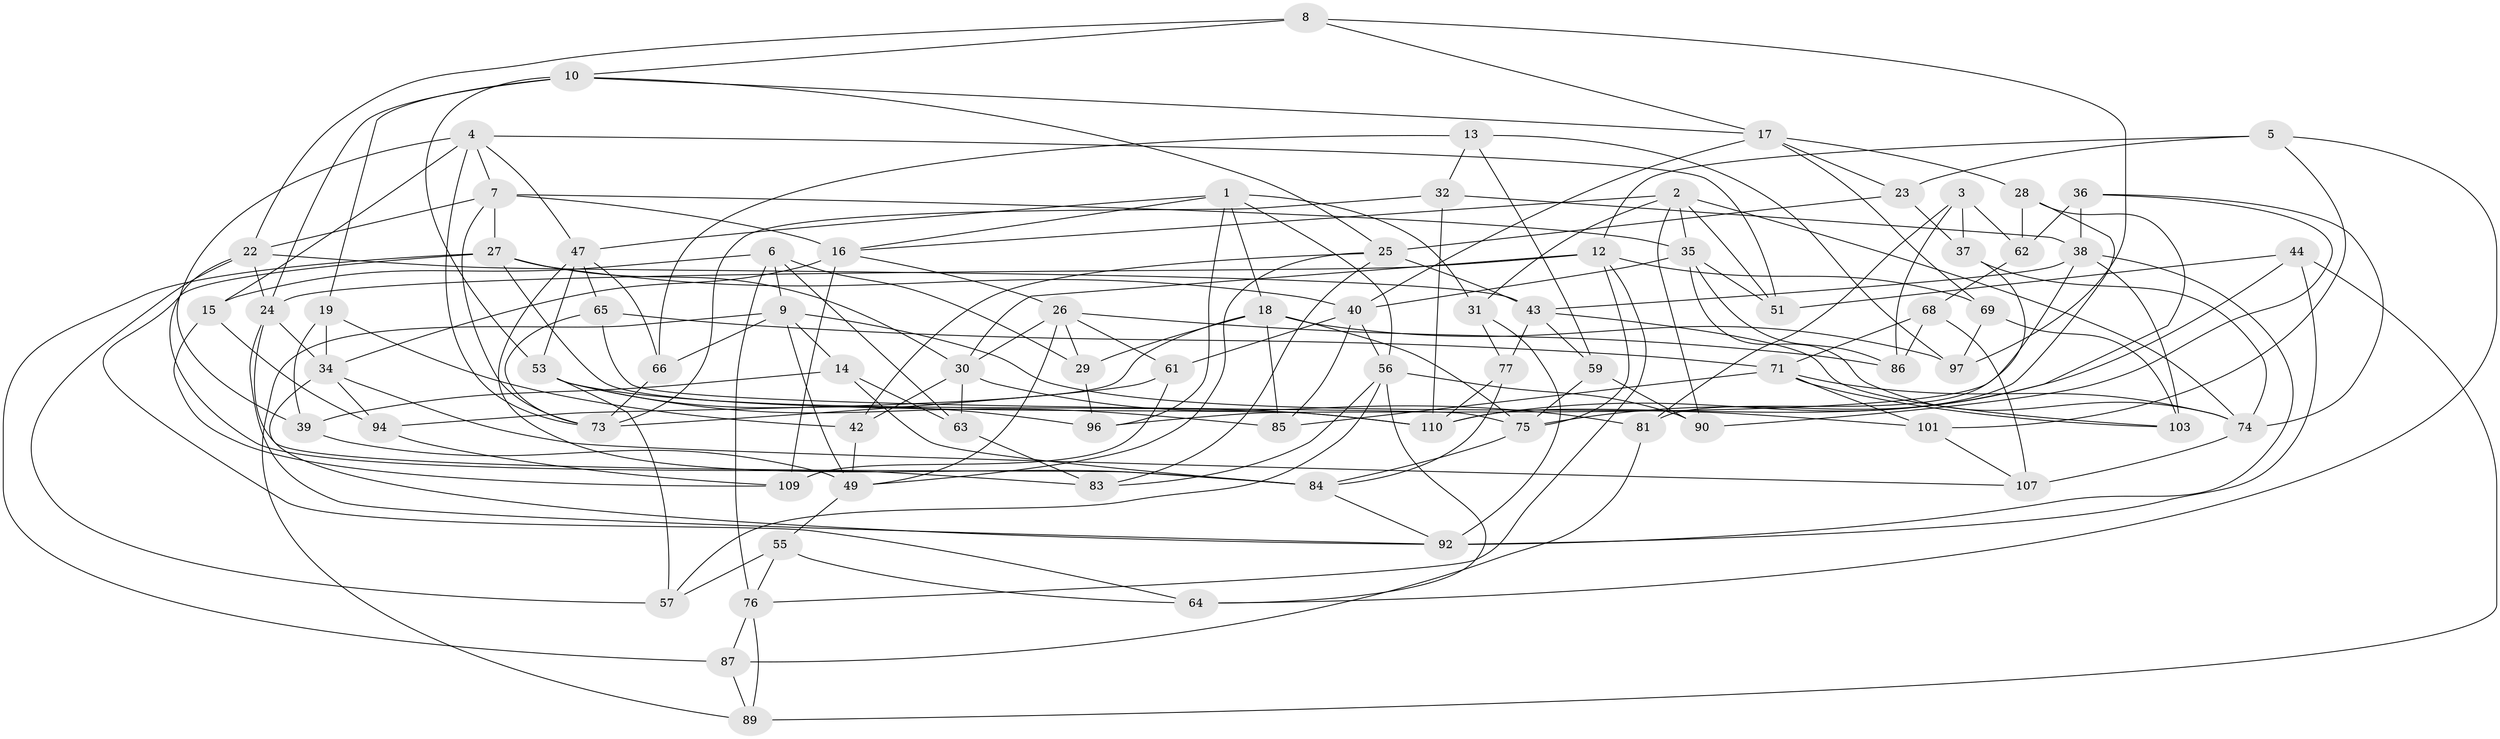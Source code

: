 // original degree distribution, {4: 1.0}
// Generated by graph-tools (version 1.1) at 2025/11/02/27/25 16:11:45]
// undirected, 78 vertices, 189 edges
graph export_dot {
graph [start="1"]
  node [color=gray90,style=filled];
  1 [super="+41"];
  2 [super="+46"];
  3;
  4 [super="+11"];
  5;
  6 [super="+67"];
  7 [super="+91"];
  8;
  9 [super="+105"];
  10 [super="+58"];
  12 [super="+20"];
  13;
  14;
  15;
  16 [super="+21"];
  17 [super="+48"];
  18 [super="+54"];
  19;
  22 [super="+111"];
  23;
  24 [super="+45"];
  25 [super="+52"];
  26 [super="+100"];
  27 [super="+33"];
  28;
  29;
  30 [super="+60"];
  31;
  32;
  34 [super="+95"];
  35 [super="+70"];
  36;
  37;
  38 [super="+78"];
  39;
  40 [super="+79"];
  42;
  43 [super="+72"];
  44;
  47 [super="+50"];
  49 [super="+106"];
  51;
  53 [super="+82"];
  55;
  56 [super="+98"];
  57;
  59;
  61;
  62;
  63;
  64;
  65;
  66;
  68;
  69;
  71 [super="+104"];
  73 [super="+88"];
  74 [super="+93"];
  75 [super="+80"];
  76 [super="+99"];
  77;
  81;
  83;
  84 [super="+102"];
  85;
  86;
  87;
  89;
  90;
  92 [super="+108"];
  94;
  96;
  97;
  101;
  103;
  107;
  109;
  110 [super="+112"];
  1 -- 96;
  1 -- 16;
  1 -- 47;
  1 -- 31;
  1 -- 56;
  1 -- 18;
  2 -- 16;
  2 -- 90;
  2 -- 51;
  2 -- 35;
  2 -- 74;
  2 -- 31;
  3 -- 86;
  3 -- 37;
  3 -- 81;
  3 -- 62;
  4 -- 15;
  4 -- 7;
  4 -- 73;
  4 -- 51;
  4 -- 39;
  4 -- 47;
  5 -- 64;
  5 -- 101;
  5 -- 23;
  5 -- 12;
  6 -- 15;
  6 -- 76 [weight=2];
  6 -- 9;
  6 -- 29;
  6 -- 63;
  7 -- 22;
  7 -- 16;
  7 -- 35;
  7 -- 73;
  7 -- 27;
  8 -- 97;
  8 -- 17;
  8 -- 10;
  8 -- 22;
  9 -- 101;
  9 -- 89;
  9 -- 66;
  9 -- 14;
  9 -- 49;
  10 -- 25;
  10 -- 53;
  10 -- 24;
  10 -- 17;
  10 -- 19;
  12 -- 24;
  12 -- 69;
  12 -- 75;
  12 -- 30;
  12 -- 76;
  13 -- 97;
  13 -- 32;
  13 -- 66;
  13 -- 59;
  14 -- 39;
  14 -- 63;
  14 -- 84;
  15 -- 109;
  15 -- 94;
  16 -- 26;
  16 -- 109;
  16 -- 34;
  17 -- 23;
  17 -- 69;
  17 -- 40;
  17 -- 28;
  18 -- 85;
  18 -- 75;
  18 -- 97;
  18 -- 29;
  18 -- 94;
  19 -- 42;
  19 -- 39;
  19 -- 34;
  22 -- 43;
  22 -- 57;
  22 -- 24;
  22 -- 83;
  23 -- 37;
  23 -- 25;
  24 -- 92;
  24 -- 34;
  24 -- 84;
  25 -- 83;
  25 -- 43;
  25 -- 49;
  25 -- 42;
  26 -- 61;
  26 -- 29;
  26 -- 49;
  26 -- 86;
  26 -- 30;
  27 -- 110;
  27 -- 64;
  27 -- 87;
  27 -- 30;
  27 -- 40;
  28 -- 62;
  28 -- 110;
  28 -- 75;
  29 -- 96;
  30 -- 81;
  30 -- 42;
  30 -- 63;
  31 -- 77;
  31 -- 92;
  32 -- 38;
  32 -- 73;
  32 -- 110;
  34 -- 94;
  34 -- 92;
  34 -- 107;
  35 -- 86;
  35 -- 51;
  35 -- 40;
  35 -- 74;
  36 -- 90;
  36 -- 62;
  36 -- 38;
  36 -- 74;
  37 -- 74;
  37 -- 81;
  38 -- 96;
  38 -- 43;
  38 -- 103;
  38 -- 92;
  39 -- 49;
  40 -- 85;
  40 -- 56;
  40 -- 61;
  42 -- 49;
  43 -- 59;
  43 -- 77;
  43 -- 103;
  44 -- 89;
  44 -- 51;
  44 -- 110;
  44 -- 92;
  47 -- 65;
  47 -- 66;
  47 -- 84;
  47 -- 53;
  49 -- 55;
  53 -- 96;
  53 -- 57;
  53 -- 85;
  53 -- 110;
  55 -- 57;
  55 -- 64;
  55 -- 76;
  56 -- 64;
  56 -- 90;
  56 -- 57;
  56 -- 83;
  59 -- 75;
  59 -- 90;
  61 -- 109;
  61 -- 73;
  62 -- 68;
  63 -- 83;
  65 -- 71;
  65 -- 73;
  65 -- 75;
  66 -- 73;
  68 -- 86;
  68 -- 107;
  68 -- 71;
  69 -- 97;
  69 -- 103;
  71 -- 101;
  71 -- 85;
  71 -- 103;
  71 -- 74;
  74 -- 107;
  75 -- 84;
  76 -- 89;
  76 -- 87;
  77 -- 84;
  77 -- 110;
  81 -- 87;
  84 -- 92;
  87 -- 89;
  94 -- 109;
  101 -- 107;
}
